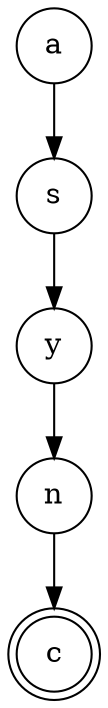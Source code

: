 digraph {   
    node [shape = doublecircle, color = black] c ;
    node [shape = circle];
    node [color= black];
    a -> s -> y -> n -> c;	
}